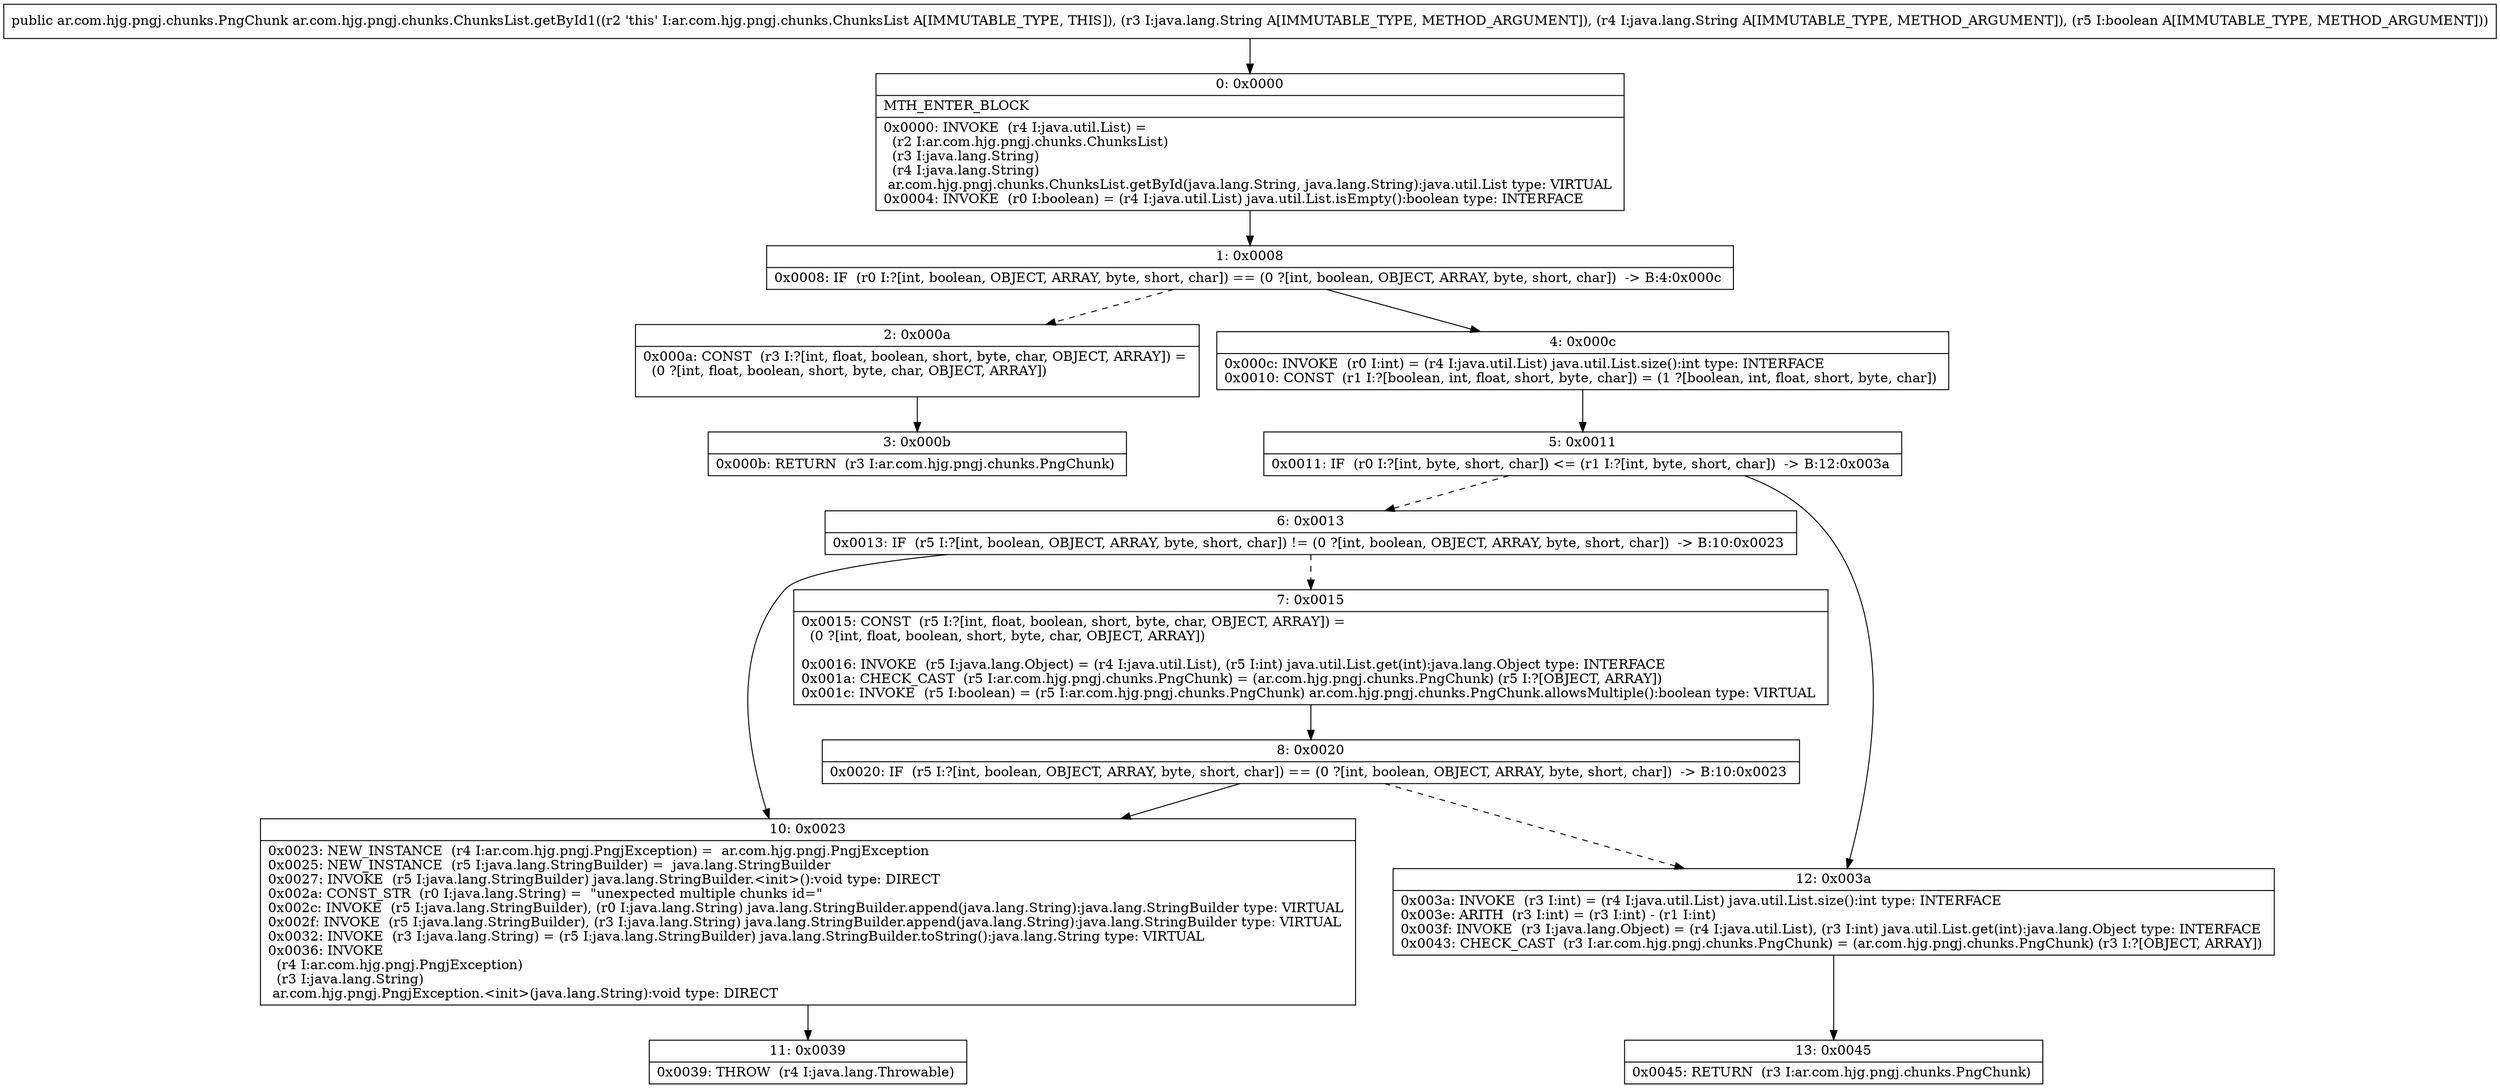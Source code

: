 digraph "CFG forar.com.hjg.pngj.chunks.ChunksList.getById1(Ljava\/lang\/String;Ljava\/lang\/String;Z)Lar\/com\/hjg\/pngj\/chunks\/PngChunk;" {
Node_0 [shape=record,label="{0\:\ 0x0000|MTH_ENTER_BLOCK\l|0x0000: INVOKE  (r4 I:java.util.List) = \l  (r2 I:ar.com.hjg.pngj.chunks.ChunksList)\l  (r3 I:java.lang.String)\l  (r4 I:java.lang.String)\l ar.com.hjg.pngj.chunks.ChunksList.getById(java.lang.String, java.lang.String):java.util.List type: VIRTUAL \l0x0004: INVOKE  (r0 I:boolean) = (r4 I:java.util.List) java.util.List.isEmpty():boolean type: INTERFACE \l}"];
Node_1 [shape=record,label="{1\:\ 0x0008|0x0008: IF  (r0 I:?[int, boolean, OBJECT, ARRAY, byte, short, char]) == (0 ?[int, boolean, OBJECT, ARRAY, byte, short, char])  \-\> B:4:0x000c \l}"];
Node_2 [shape=record,label="{2\:\ 0x000a|0x000a: CONST  (r3 I:?[int, float, boolean, short, byte, char, OBJECT, ARRAY]) = \l  (0 ?[int, float, boolean, short, byte, char, OBJECT, ARRAY])\l \l}"];
Node_3 [shape=record,label="{3\:\ 0x000b|0x000b: RETURN  (r3 I:ar.com.hjg.pngj.chunks.PngChunk) \l}"];
Node_4 [shape=record,label="{4\:\ 0x000c|0x000c: INVOKE  (r0 I:int) = (r4 I:java.util.List) java.util.List.size():int type: INTERFACE \l0x0010: CONST  (r1 I:?[boolean, int, float, short, byte, char]) = (1 ?[boolean, int, float, short, byte, char]) \l}"];
Node_5 [shape=record,label="{5\:\ 0x0011|0x0011: IF  (r0 I:?[int, byte, short, char]) \<= (r1 I:?[int, byte, short, char])  \-\> B:12:0x003a \l}"];
Node_6 [shape=record,label="{6\:\ 0x0013|0x0013: IF  (r5 I:?[int, boolean, OBJECT, ARRAY, byte, short, char]) != (0 ?[int, boolean, OBJECT, ARRAY, byte, short, char])  \-\> B:10:0x0023 \l}"];
Node_7 [shape=record,label="{7\:\ 0x0015|0x0015: CONST  (r5 I:?[int, float, boolean, short, byte, char, OBJECT, ARRAY]) = \l  (0 ?[int, float, boolean, short, byte, char, OBJECT, ARRAY])\l \l0x0016: INVOKE  (r5 I:java.lang.Object) = (r4 I:java.util.List), (r5 I:int) java.util.List.get(int):java.lang.Object type: INTERFACE \l0x001a: CHECK_CAST  (r5 I:ar.com.hjg.pngj.chunks.PngChunk) = (ar.com.hjg.pngj.chunks.PngChunk) (r5 I:?[OBJECT, ARRAY]) \l0x001c: INVOKE  (r5 I:boolean) = (r5 I:ar.com.hjg.pngj.chunks.PngChunk) ar.com.hjg.pngj.chunks.PngChunk.allowsMultiple():boolean type: VIRTUAL \l}"];
Node_8 [shape=record,label="{8\:\ 0x0020|0x0020: IF  (r5 I:?[int, boolean, OBJECT, ARRAY, byte, short, char]) == (0 ?[int, boolean, OBJECT, ARRAY, byte, short, char])  \-\> B:10:0x0023 \l}"];
Node_10 [shape=record,label="{10\:\ 0x0023|0x0023: NEW_INSTANCE  (r4 I:ar.com.hjg.pngj.PngjException) =  ar.com.hjg.pngj.PngjException \l0x0025: NEW_INSTANCE  (r5 I:java.lang.StringBuilder) =  java.lang.StringBuilder \l0x0027: INVOKE  (r5 I:java.lang.StringBuilder) java.lang.StringBuilder.\<init\>():void type: DIRECT \l0x002a: CONST_STR  (r0 I:java.lang.String) =  \"unexpected multiple chunks id=\" \l0x002c: INVOKE  (r5 I:java.lang.StringBuilder), (r0 I:java.lang.String) java.lang.StringBuilder.append(java.lang.String):java.lang.StringBuilder type: VIRTUAL \l0x002f: INVOKE  (r5 I:java.lang.StringBuilder), (r3 I:java.lang.String) java.lang.StringBuilder.append(java.lang.String):java.lang.StringBuilder type: VIRTUAL \l0x0032: INVOKE  (r3 I:java.lang.String) = (r5 I:java.lang.StringBuilder) java.lang.StringBuilder.toString():java.lang.String type: VIRTUAL \l0x0036: INVOKE  \l  (r4 I:ar.com.hjg.pngj.PngjException)\l  (r3 I:java.lang.String)\l ar.com.hjg.pngj.PngjException.\<init\>(java.lang.String):void type: DIRECT \l}"];
Node_11 [shape=record,label="{11\:\ 0x0039|0x0039: THROW  (r4 I:java.lang.Throwable) \l}"];
Node_12 [shape=record,label="{12\:\ 0x003a|0x003a: INVOKE  (r3 I:int) = (r4 I:java.util.List) java.util.List.size():int type: INTERFACE \l0x003e: ARITH  (r3 I:int) = (r3 I:int) \- (r1 I:int) \l0x003f: INVOKE  (r3 I:java.lang.Object) = (r4 I:java.util.List), (r3 I:int) java.util.List.get(int):java.lang.Object type: INTERFACE \l0x0043: CHECK_CAST  (r3 I:ar.com.hjg.pngj.chunks.PngChunk) = (ar.com.hjg.pngj.chunks.PngChunk) (r3 I:?[OBJECT, ARRAY]) \l}"];
Node_13 [shape=record,label="{13\:\ 0x0045|0x0045: RETURN  (r3 I:ar.com.hjg.pngj.chunks.PngChunk) \l}"];
MethodNode[shape=record,label="{public ar.com.hjg.pngj.chunks.PngChunk ar.com.hjg.pngj.chunks.ChunksList.getById1((r2 'this' I:ar.com.hjg.pngj.chunks.ChunksList A[IMMUTABLE_TYPE, THIS]), (r3 I:java.lang.String A[IMMUTABLE_TYPE, METHOD_ARGUMENT]), (r4 I:java.lang.String A[IMMUTABLE_TYPE, METHOD_ARGUMENT]), (r5 I:boolean A[IMMUTABLE_TYPE, METHOD_ARGUMENT])) }"];
MethodNode -> Node_0;
Node_0 -> Node_1;
Node_1 -> Node_2[style=dashed];
Node_1 -> Node_4;
Node_2 -> Node_3;
Node_4 -> Node_5;
Node_5 -> Node_6[style=dashed];
Node_5 -> Node_12;
Node_6 -> Node_7[style=dashed];
Node_6 -> Node_10;
Node_7 -> Node_8;
Node_8 -> Node_10;
Node_8 -> Node_12[style=dashed];
Node_10 -> Node_11;
Node_12 -> Node_13;
}

